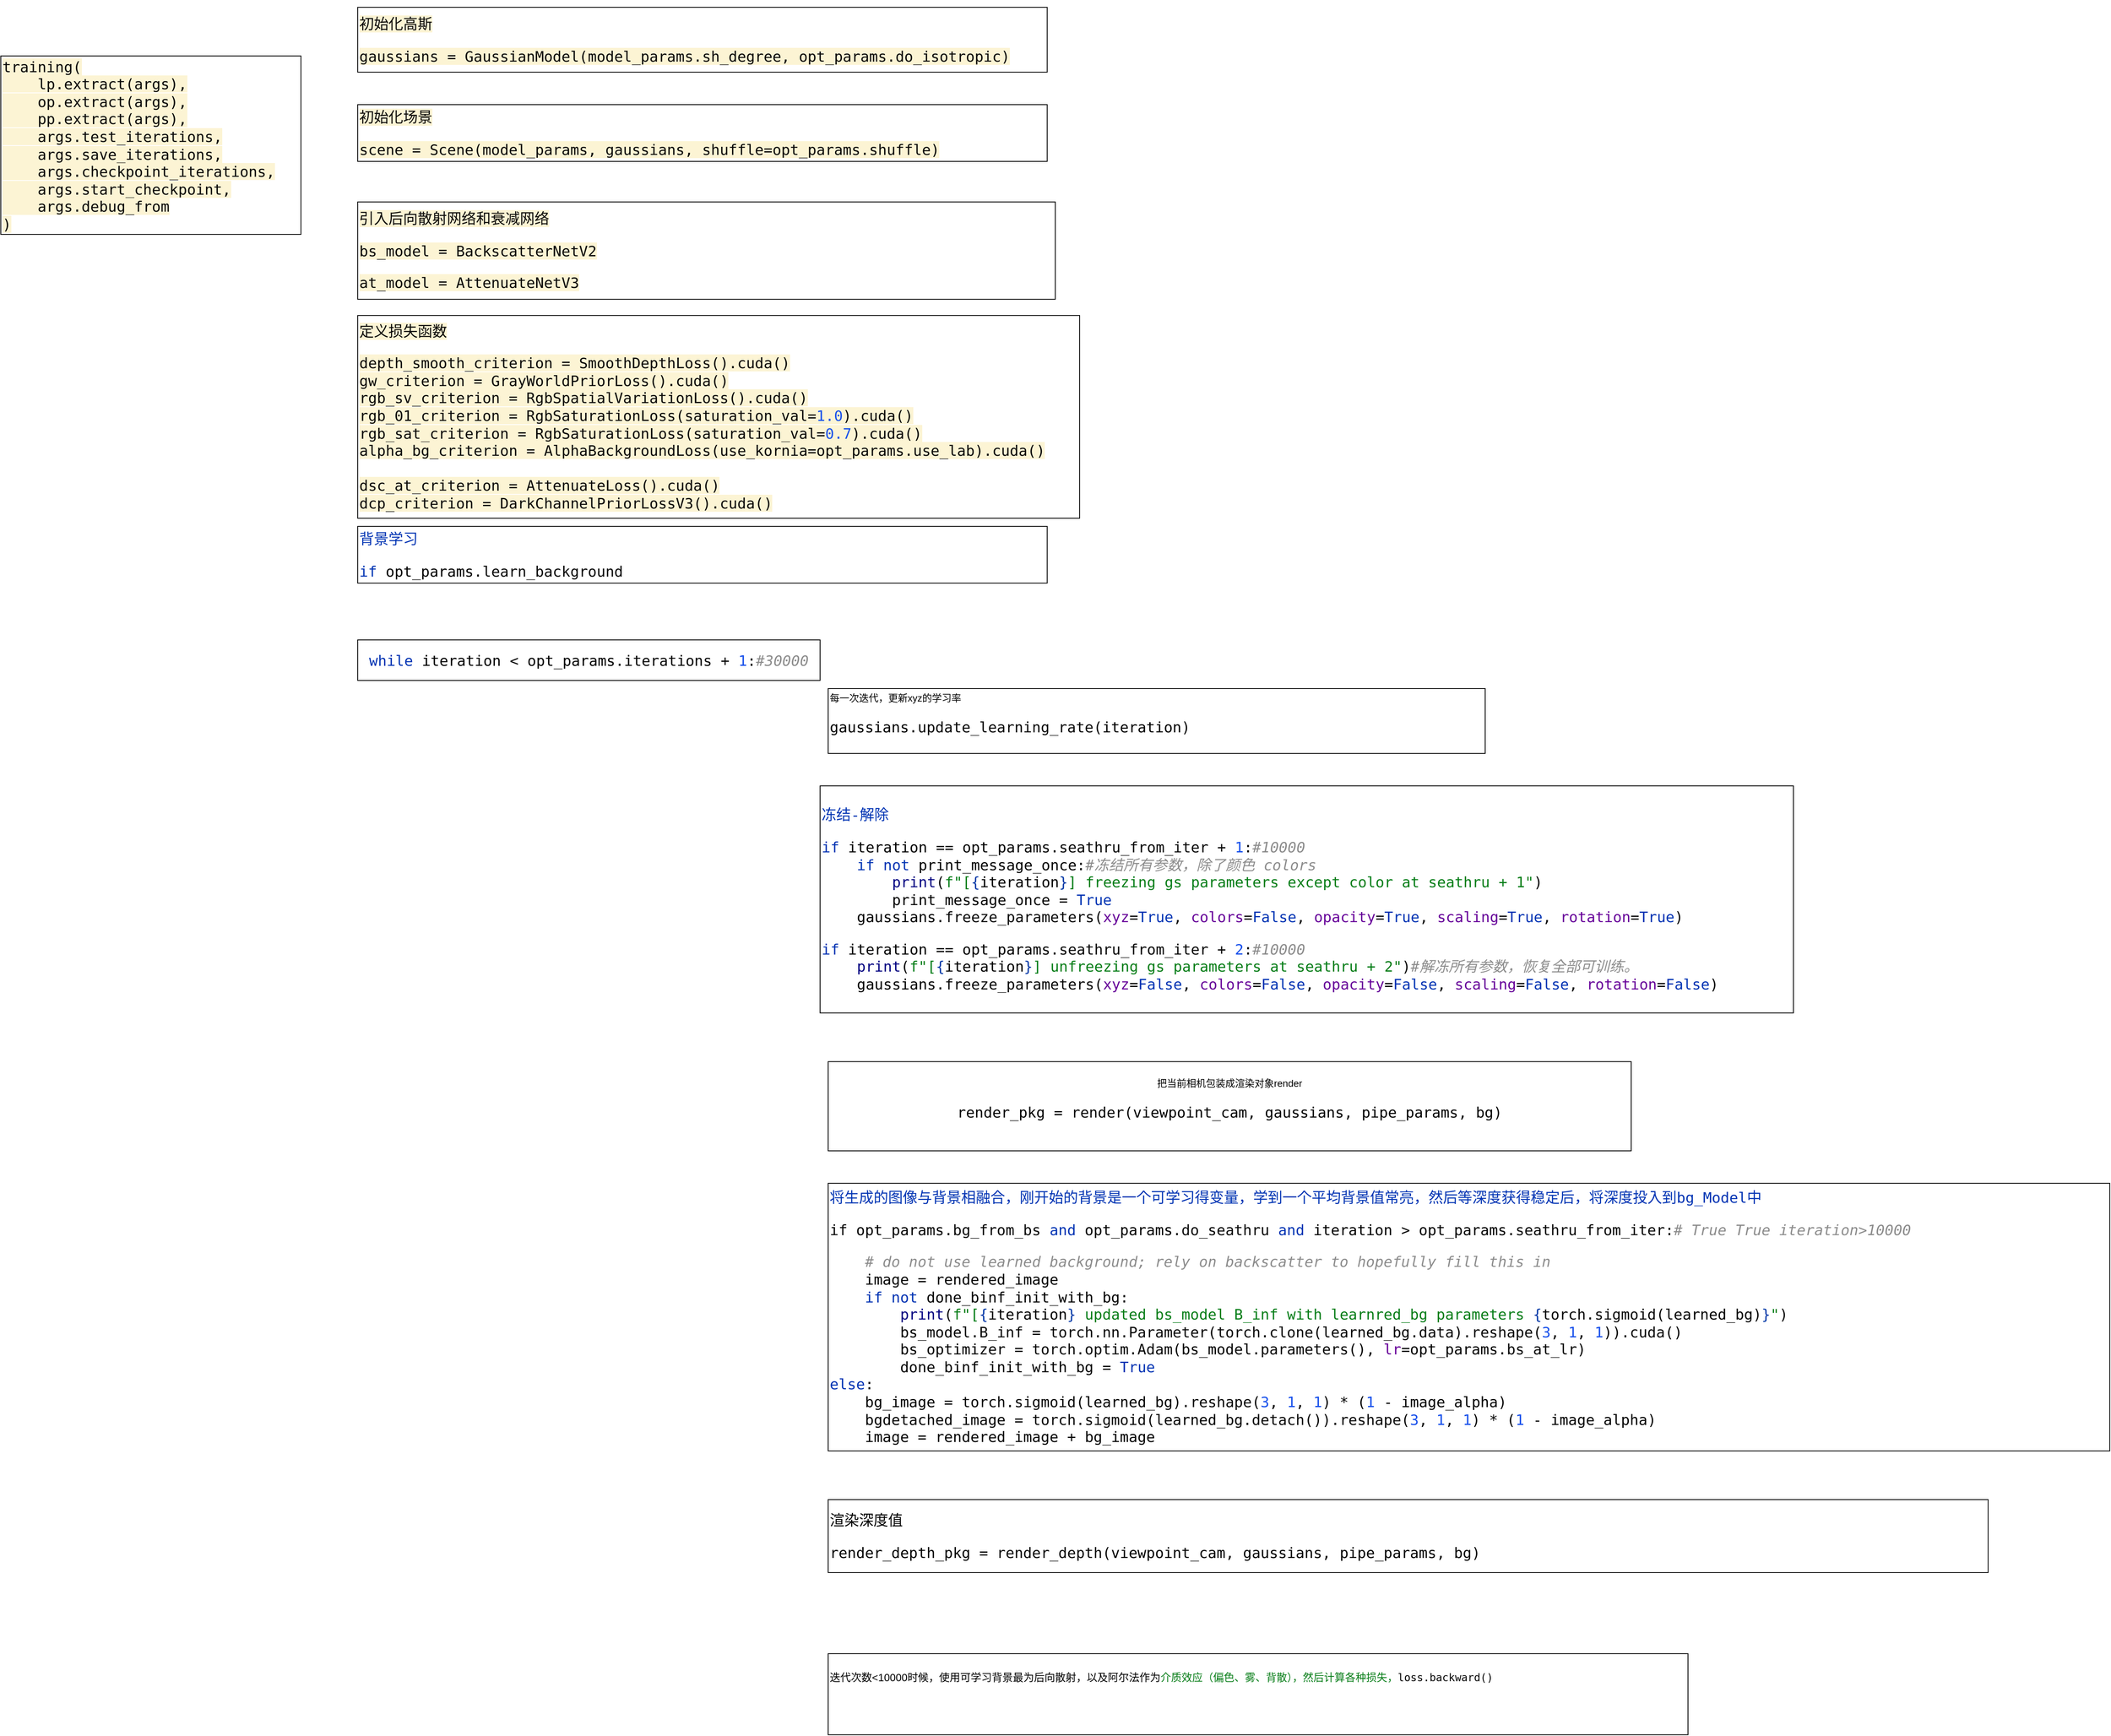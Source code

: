 <mxfile version="28.0.7">
  <diagram name="Page-1" id="SxBxlb1N_tmzn9J95kwx">
    <mxGraphModel dx="2874" dy="1158" grid="1" gridSize="10" guides="1" tooltips="1" connect="1" arrows="1" fold="1" page="1" pageScale="1" pageWidth="5000" pageHeight="10000" math="0" shadow="0">
      <root>
        <mxCell id="0" />
        <mxCell id="1" parent="0" />
        <mxCell id="eSRTpMrdN1vt4MDyCHNU-1" value="&lt;div style=&quot;background-color:#ffffff;color:#080808&quot;&gt;&lt;pre style=&quot;font-family:&#39;JetBrains Mono&#39;,monospace;font-size:13.5pt;&quot;&gt;&lt;span style=&quot;background-color:#fcf4d4;&quot;&gt;training(&lt;br&gt;&lt;/span&gt;&lt;span style=&quot;background-color:#fcf4d4;&quot;&gt;    lp.extract(args),&lt;br&gt;&lt;/span&gt;&lt;span style=&quot;background-color:#fcf4d4;&quot;&gt;    op.extract(args),&lt;br&gt;&lt;/span&gt;&lt;span style=&quot;background-color:#fcf4d4;&quot;&gt;    pp.extract(args),&lt;br&gt;&lt;/span&gt;&lt;span style=&quot;background-color:#fcf4d4;&quot;&gt;    args.test_iterations,&lt;br&gt;&lt;/span&gt;&lt;span style=&quot;background-color:#fcf4d4;&quot;&gt;    args.save_iterations,&lt;br&gt;&lt;/span&gt;&lt;span style=&quot;background-color:#fcf4d4;&quot;&gt;    args.checkpoint_iterations,&lt;br&gt;&lt;/span&gt;&lt;span style=&quot;background-color:#fcf4d4;&quot;&gt;    args.start_checkpoint,&lt;br&gt;&lt;/span&gt;&lt;span style=&quot;background-color:#fcf4d4;&quot;&gt;    args.debug_from&lt;br&gt;&lt;/span&gt;&lt;span style=&quot;background-color:#fcf4d4;&quot;&gt;)&lt;/span&gt;&lt;/pre&gt;&lt;/div&gt;" style="rounded=0;whiteSpace=wrap;html=1;align=left;" parent="1" vertex="1">
          <mxGeometry x="50" y="160" width="370" height="220" as="geometry" />
        </mxCell>
        <mxCell id="6eUgvTbDQXa9HMW_hPvF-1" value="&lt;div style=&quot;color: rgb(8, 8, 8); background-color: rgb(255, 255, 255);&quot;&gt;&lt;pre style=&quot;font-family: &amp;quot;JetBrains Mono&amp;quot;, monospace; font-size: 13.5pt;&quot;&gt;&lt;span style=&quot;background-color: rgb(252, 244, 212);&quot;&gt;初始化高斯&lt;/span&gt;&lt;/pre&gt;&lt;pre style=&quot;background-color: light-dark(rgb(255, 255, 255), rgb(18, 18, 18)); font-family: &amp;quot;JetBrains Mono&amp;quot;, monospace; font-size: 13.5pt;&quot;&gt;&lt;span style=&quot;background-color: rgb(252, 244, 212);&quot;&gt;gaussians = GaussianModel(model_params.sh_degree, opt_params.do_isotropic)&lt;/span&gt;&lt;span style=&quot;color: rgb(140, 140, 140); background-color: rgb(252, 244, 212); font-style: italic;&quot;&gt;&lt;br&gt;&lt;/span&gt;&lt;/pre&gt;&lt;/div&gt;" style="rounded=0;whiteSpace=wrap;html=1;align=left;" vertex="1" parent="1">
          <mxGeometry x="490" y="100" width="850" height="80" as="geometry" />
        </mxCell>
        <mxCell id="6eUgvTbDQXa9HMW_hPvF-2" value="&lt;div style=&quot;background-color: rgb(255, 255, 255); color: rgb(8, 8, 8);&quot;&gt;&lt;pre style=&quot;font-family:&#39;JetBrains Mono&#39;,monospace;font-size:13.5pt;&quot;&gt;&lt;span style=&quot;background-color: rgb(252, 244, 212);&quot;&gt;初始化场景&lt;/span&gt;&lt;/pre&gt;&lt;pre style=&quot;font-family:&#39;JetBrains Mono&#39;,monospace;font-size:13.5pt;&quot;&gt;&lt;span style=&quot;background-color: rgb(252, 244, 212);&quot;&gt;scene = Scene(model_params, gaussians, shuffle=opt_params.shuffle)&lt;/span&gt;&lt;/pre&gt;&lt;/div&gt;" style="rounded=0;whiteSpace=wrap;html=1;align=left;" vertex="1" parent="1">
          <mxGeometry x="490" y="220" width="850" height="70" as="geometry" />
        </mxCell>
        <mxCell id="6eUgvTbDQXa9HMW_hPvF-3" value="&lt;div style=&quot;color: rgb(8, 8, 8); background-color: rgb(255, 255, 255);&quot;&gt;&lt;pre style=&quot;font-family: &amp;quot;JetBrains Mono&amp;quot;, monospace; font-size: 13.5pt;&quot;&gt;&lt;span style=&quot;background-color: rgb(252, 244, 212);&quot;&gt;引入后向散射网络和衰减网络&lt;/span&gt;&lt;/pre&gt;&lt;pre style=&quot;background-color: light-dark(rgb(255, 255, 255), rgb(18, 18, 18)); font-family: &amp;quot;JetBrains Mono&amp;quot;, monospace; font-size: 13.5pt;&quot;&gt;&lt;span style=&quot;background-color: rgb(252, 244, 212);&quot;&gt;bs_model = BackscatterNetV2&lt;/span&gt;&lt;/pre&gt;&lt;pre style=&quot;background-color: light-dark(rgb(255, 255, 255), rgb(18, 18, 18)); font-family: &amp;quot;JetBrains Mono&amp;quot;, monospace; font-size: 13.5pt;&quot;&gt;&lt;span style=&quot;background-color: rgb(252, 244, 212);&quot;&gt;at_model = AttenuateNetV3&lt;/span&gt;&lt;/pre&gt;&lt;/div&gt;" style="rounded=0;whiteSpace=wrap;html=1;align=left;" vertex="1" parent="1">
          <mxGeometry x="490" y="340" width="860" height="120" as="geometry" />
        </mxCell>
        <mxCell id="6eUgvTbDQXa9HMW_hPvF-4" value="&lt;div style=&quot;background-color: rgb(255, 255, 255); color: rgb(8, 8, 8);&quot;&gt;&lt;pre style=&quot;font-family:&#39;JetBrains Mono&#39;,monospace;font-size:13.5pt;&quot;&gt;&lt;span style=&quot;background-color: rgb(252, 244, 212);&quot;&gt;定义损失函数&lt;/span&gt;&lt;/pre&gt;&lt;pre style=&quot;font-family:&#39;JetBrains Mono&#39;,monospace;font-size:13.5pt;&quot;&gt;&lt;span style=&quot;background-color: rgb(252, 244, 212);&quot;&gt;depth_smooth_criterion = SmoothDepthLoss().cuda()&lt;br&gt;&lt;/span&gt;&lt;span style=&quot;background-color: rgb(252, 244, 212);&quot;&gt;gw_criterion = GrayWorldPriorLoss().cuda()&lt;br&gt;&lt;/span&gt;&lt;span style=&quot;background-color: rgb(252, 244, 212);&quot;&gt;rgb_sv_criterion = RgbSpatialVariationLoss().cuda()&lt;br&gt;&lt;/span&gt;&lt;span style=&quot;background-color: rgb(252, 244, 212);&quot;&gt;rgb_01_criterion = RgbSaturationLoss(saturation_val=&lt;/span&gt;&lt;span style=&quot;color: rgb(23, 80, 235); background-color: rgb(252, 244, 212);&quot;&gt;1.0&lt;/span&gt;&lt;span style=&quot;background-color: rgb(252, 244, 212);&quot;&gt;).cuda()&lt;br&gt;&lt;/span&gt;&lt;span style=&quot;background-color: rgb(252, 244, 212);&quot;&gt;rgb_sat_criterion = RgbSaturationLoss(saturation_val=&lt;/span&gt;&lt;span style=&quot;color: rgb(23, 80, 235); background-color: rgb(252, 244, 212);&quot;&gt;0.7&lt;/span&gt;&lt;span style=&quot;background-color: rgb(252, 244, 212);&quot;&gt;).cuda()&lt;br&gt;&lt;/span&gt;&lt;span style=&quot;background-color: rgb(252, 244, 212);&quot;&gt;alpha_bg_criterion = AlphaBackgroundLoss(use_kornia=opt_params.use_lab).cuda()&lt;br&gt;&lt;/span&gt;&lt;span style=&quot;background-color: rgb(252, 244, 212);&quot;&gt;&lt;br&gt;&lt;/span&gt;&lt;span style=&quot;background-color: rgb(252, 244, 212);&quot;&gt;dsc_at_criterion = AttenuateLoss().cuda()&lt;br&gt;&lt;/span&gt;&lt;span style=&quot;background-color: rgb(252, 244, 212);&quot;&gt;dcp_criterion = DarkChannelPriorLossV3().cuda()&lt;/span&gt;&lt;/pre&gt;&lt;/div&gt;" style="rounded=0;whiteSpace=wrap;html=1;align=left;" vertex="1" parent="1">
          <mxGeometry x="490" y="480" width="890" height="250" as="geometry" />
        </mxCell>
        <mxCell id="6eUgvTbDQXa9HMW_hPvF-5" value="&lt;div style=&quot;background-color: rgb(255, 255, 255); color: rgb(8, 8, 8);&quot;&gt;&lt;pre style=&quot;font-family: &amp;quot;JetBrains Mono&amp;quot;, monospace; font-size: 13.5pt;&quot;&gt;&lt;font color=&quot;#0033b3&quot;&gt;背景学习&lt;/font&gt;&lt;/pre&gt;&lt;pre style=&quot;color: light-dark(rgb(8, 8, 8), rgb(230, 230, 230)); font-family: &amp;quot;JetBrains Mono&amp;quot;, monospace; font-size: 13.5pt;&quot;&gt;&lt;span style=&quot;color: rgb(0, 51, 179);&quot;&gt;if &lt;/span&gt;&lt;span style=&quot;color: rgb(0, 0, 0);&quot;&gt;opt_params&lt;/span&gt;.learn_background&lt;/pre&gt;&lt;/div&gt;" style="rounded=0;whiteSpace=wrap;html=1;align=left;" vertex="1" parent="1">
          <mxGeometry x="490" y="740" width="850" height="70" as="geometry" />
        </mxCell>
        <mxCell id="6eUgvTbDQXa9HMW_hPvF-6" value="&lt;div style=&quot;background-color:#ffffff;color:#080808&quot;&gt;&lt;pre style=&quot;font-family:&#39;JetBrains Mono&#39;,monospace;font-size:13.5pt;&quot;&gt;&lt;span style=&quot;color:#0033b3;&quot;&gt;while &lt;/span&gt;&lt;span style=&quot;color:#000000;&quot;&gt;iteration &lt;/span&gt;&amp;lt; &lt;span style=&quot;color:#000000;&quot;&gt;opt_params&lt;/span&gt;.iterations + &lt;span style=&quot;color:#1750eb;&quot;&gt;1&lt;/span&gt;:&lt;span style=&quot;color:#8c8c8c;font-style:italic;&quot;&gt;#30000&lt;/span&gt;&lt;/pre&gt;&lt;/div&gt;" style="rounded=0;whiteSpace=wrap;html=1;" vertex="1" parent="1">
          <mxGeometry x="490" y="880" width="570" height="50" as="geometry" />
        </mxCell>
        <mxCell id="6eUgvTbDQXa9HMW_hPvF-7" value="每一次迭代，更新xyz的学习率&lt;div&gt;&lt;div style=&quot;background-color:#ffffff;color:#080808&quot;&gt;&lt;pre style=&quot;font-family:&#39;JetBrains Mono&#39;,monospace;font-size:13.5pt;&quot;&gt;&lt;div&gt;&lt;pre style=&quot;font-family:&#39;JetBrains Mono&#39;,monospace;font-size:13.5pt;&quot;&gt;&lt;span style=&quot;color:#000000;&quot;&gt;gaussians&lt;/span&gt;.update_learning_rate(&lt;span style=&quot;color:#000000;&quot;&gt;iteration&lt;/span&gt;)&lt;br&gt;&lt;/pre&gt;&lt;/div&gt;&lt;/pre&gt;&lt;/div&gt;&lt;/div&gt;" style="rounded=0;whiteSpace=wrap;html=1;align=left;" vertex="1" parent="1">
          <mxGeometry x="1070" y="940" width="810" height="80" as="geometry" />
        </mxCell>
        <mxCell id="6eUgvTbDQXa9HMW_hPvF-8" value="&lt;div style=&quot;background-color: rgb(255, 255, 255); color: rgb(8, 8, 8);&quot;&gt;&lt;pre style=&quot;font-family: &amp;quot;JetBrains Mono&amp;quot;, monospace; font-size: 13.5pt;&quot;&gt;&lt;font color=&quot;#0033b3&quot;&gt;冻结-解除&lt;span style=&quot;white-space: pre;&quot;&gt;&#x9;&lt;/span&gt;&lt;/font&gt;&lt;/pre&gt;&lt;pre style=&quot;color: light-dark(rgb(8, 8, 8), rgb(230, 230, 230)); font-family: &amp;quot;JetBrains Mono&amp;quot;, monospace; font-size: 13.5pt;&quot;&gt;&lt;span style=&quot;color: rgb(0, 51, 179);&quot;&gt;if &lt;/span&gt;&lt;span style=&quot;color: rgb(0, 0, 0);&quot;&gt;iteration &lt;/span&gt;== &lt;span style=&quot;color: rgb(0, 0, 0);&quot;&gt;opt_params&lt;/span&gt;.seathru_from_iter + &lt;span style=&quot;color: rgb(23, 80, 235);&quot;&gt;1&lt;/span&gt;:&lt;span style=&quot;color: rgb(140, 140, 140); font-style: italic;&quot;&gt;#10000&lt;br&gt;&lt;/span&gt;&lt;span style=&quot;color: rgb(140, 140, 140); font-style: italic;&quot;&gt;    &lt;/span&gt;&lt;span style=&quot;color: rgb(0, 51, 179);&quot;&gt;if not &lt;/span&gt;&lt;span style=&quot;color: rgb(0, 0, 0);&quot;&gt;print_message_once&lt;/span&gt;:&lt;span style=&quot;color: rgb(140, 140, 140); font-style: italic;&quot;&gt;#&lt;/span&gt;&lt;span style=&quot;color: rgb(140, 140, 140); font-style: italic; font-family: &amp;quot;DejaVu Sans Mono&amp;quot;, monospace;&quot;&gt;冻结所有参数，除了颜色&lt;/span&gt;&lt;span style=&quot;color: rgb(140, 140, 140); font-style: italic;&quot;&gt; colors&lt;br&gt;&lt;/span&gt;&lt;span style=&quot;color: rgb(140, 140, 140); font-style: italic;&quot;&gt;        &lt;/span&gt;&lt;span style=&quot;color: rgb(0, 0, 128);&quot;&gt;print&lt;/span&gt;(&lt;span style=&quot;color: rgb(6, 125, 23);&quot;&gt;f&quot;[&lt;/span&gt;&lt;span style=&quot;color: rgb(0, 55, 166);&quot;&gt;{&lt;/span&gt;&lt;span style=&quot;color: rgb(0, 0, 0);&quot;&gt;iteration&lt;/span&gt;&lt;span style=&quot;color: rgb(0, 55, 166);&quot;&gt;}&lt;/span&gt;&lt;span style=&quot;color: rgb(6, 125, 23);&quot;&gt;] freezing gs parameters except color at seathru + 1&quot;&lt;/span&gt;)&lt;br&gt;        &lt;span style=&quot;color: rgb(0, 0, 0);&quot;&gt;print_message_once &lt;/span&gt;= &lt;span style=&quot;color: rgb(0, 51, 179);&quot;&gt;True&lt;br&gt;&lt;/span&gt;&lt;span style=&quot;color: rgb(0, 51, 179);&quot;&gt;    &lt;/span&gt;&lt;span style=&quot;color: rgb(0, 0, 0);&quot;&gt;gaussians&lt;/span&gt;.freeze_parameters(&lt;span style=&quot;color: rgb(102, 0, 153);&quot;&gt;xyz&lt;/span&gt;=&lt;span style=&quot;color: rgb(0, 51, 179);&quot;&gt;True&lt;/span&gt;, &lt;span style=&quot;color: rgb(102, 0, 153);&quot;&gt;colors&lt;/span&gt;=&lt;span style=&quot;color: rgb(0, 51, 179);&quot;&gt;False&lt;/span&gt;, &lt;span style=&quot;color: rgb(102, 0, 153);&quot;&gt;opacity&lt;/span&gt;=&lt;span style=&quot;color: rgb(0, 51, 179);&quot;&gt;True&lt;/span&gt;, &lt;span style=&quot;color: rgb(102, 0, 153);&quot;&gt;scaling&lt;/span&gt;=&lt;span style=&quot;color: rgb(0, 51, 179);&quot;&gt;True&lt;/span&gt;, &lt;span style=&quot;color: rgb(102, 0, 153);&quot;&gt;rotation&lt;/span&gt;=&lt;span style=&quot;color: rgb(0, 51, 179);&quot;&gt;True&lt;/span&gt;)&lt;/pre&gt;&lt;pre style=&quot;color: light-dark(rgb(8, 8, 8), rgb(230, 230, 230)); font-family: &amp;quot;JetBrains Mono&amp;quot;, monospace; font-size: 13.5pt;&quot;&gt;&lt;div&gt;&lt;pre style=&quot;font-family:&#39;JetBrains Mono&#39;,monospace;font-size:13.5pt;&quot;&gt;&lt;span style=&quot;color:#0033b3;&quot;&gt;if &lt;/span&gt;&lt;span style=&quot;color:#000000;&quot;&gt;iteration &lt;/span&gt;== &lt;span style=&quot;color:#000000;&quot;&gt;opt_params&lt;/span&gt;.seathru_from_iter + &lt;span style=&quot;color:#1750eb;&quot;&gt;2&lt;/span&gt;:&lt;span style=&quot;color:#8c8c8c;font-style:italic;&quot;&gt;#10000&lt;br&gt;&lt;/span&gt;&lt;span style=&quot;color:#8c8c8c;font-style:italic;&quot;&gt;    &lt;/span&gt;&lt;span style=&quot;color:#000080;&quot;&gt;print&lt;/span&gt;(&lt;span style=&quot;color:#067d17;&quot;&gt;f&quot;[&lt;/span&gt;&lt;span style=&quot;color:#0037a6;&quot;&gt;{&lt;/span&gt;&lt;span style=&quot;color:#000000;&quot;&gt;iteration&lt;/span&gt;&lt;span style=&quot;color:#0037a6;&quot;&gt;}&lt;/span&gt;&lt;span style=&quot;color:#067d17;&quot;&gt;] unfreezing gs parameters at seathru + 2&quot;&lt;/span&gt;)&lt;span style=&quot;color:#8c8c8c;font-style:italic;&quot;&gt;#&lt;/span&gt;&lt;span style=&quot;color:#8c8c8c;font-style:italic;font-family:&#39;DejaVu Sans Mono&#39;,monospace;&quot;&gt;解冻所有参数，恢复全部可训练。&lt;br&gt;&lt;/span&gt;&lt;span style=&quot;color:#8c8c8c;font-style:italic;font-family:&#39;DejaVu Sans Mono&#39;,monospace;&quot;&gt;    &lt;/span&gt;&lt;span style=&quot;color:#000000;&quot;&gt;gaussians&lt;/span&gt;.freeze_parameters(&lt;span style=&quot;color:#660099;&quot;&gt;xyz&lt;/span&gt;=&lt;span style=&quot;color:#0033b3;&quot;&gt;False&lt;/span&gt;, &lt;span style=&quot;color:#660099;&quot;&gt;colors&lt;/span&gt;=&lt;span style=&quot;color:#0033b3;&quot;&gt;False&lt;/span&gt;, &lt;span style=&quot;color:#660099;&quot;&gt;opacity&lt;/span&gt;=&lt;span style=&quot;color:#0033b3;&quot;&gt;False&lt;/span&gt;, &lt;span style=&quot;color:#660099;&quot;&gt;scaling&lt;/span&gt;=&lt;span style=&quot;color:#0033b3;&quot;&gt;False&lt;/span&gt;, &lt;span style=&quot;color:#660099;&quot;&gt;rotation&lt;/span&gt;=&lt;span style=&quot;color:#0033b3;&quot;&gt;False&lt;/span&gt;)&lt;/pre&gt;&lt;/div&gt;&lt;/pre&gt;&lt;/div&gt;" style="rounded=0;whiteSpace=wrap;html=1;align=left;" vertex="1" parent="1">
          <mxGeometry x="1060" y="1060" width="1200" height="280" as="geometry" />
        </mxCell>
        <mxCell id="6eUgvTbDQXa9HMW_hPvF-9" value="把当前相机包装成渲染对象render&lt;div&gt;&lt;div style=&quot;background-color:#ffffff;color:#080808&quot;&gt;&lt;pre style=&quot;font-family:&#39;JetBrains Mono&#39;,monospace;font-size:13.5pt;&quot;&gt;&lt;span style=&quot;color:#000000;&quot;&gt;render_pkg &lt;/span&gt;= render(&lt;span style=&quot;color:#000000;&quot;&gt;viewpoint_cam&lt;/span&gt;, &lt;span style=&quot;color:#000000;&quot;&gt;gaussians&lt;/span&gt;, &lt;span style=&quot;color:#000000;&quot;&gt;pipe_params&lt;/span&gt;, &lt;span style=&quot;color:#000000;&quot;&gt;bg&lt;/span&gt;)&lt;/pre&gt;&lt;/div&gt;&lt;/div&gt;" style="rounded=0;whiteSpace=wrap;html=1;" vertex="1" parent="1">
          <mxGeometry x="1070" y="1400" width="990" height="110" as="geometry" />
        </mxCell>
        <mxCell id="6eUgvTbDQXa9HMW_hPvF-10" value="&lt;div style=&quot;background-color: rgb(255, 255, 255); color: rgb(8, 8, 8);&quot;&gt;&lt;pre style=&quot;font-family:&#39;JetBrains Mono&#39;,monospace;font-size:13.5pt;&quot;&gt;&lt;span style=&quot;color: rgb(0, 51, 179);&quot;&gt;将生成的图像与背景相融合，刚开始的背景是一个可学习得变量，学到一个平均背景值常亮，然后等深度获得稳定后，将深度投入到bg_Model中&lt;/span&gt;&lt;/pre&gt;&lt;pre style=&quot;font-family:&#39;JetBrains Mono&#39;,monospace;font-size:13.5pt;&quot;&gt;if &lt;span style=&quot;font-size: 13.5pt; background-color: light-dark(rgb(255, 255, 255), rgb(18, 18, 18)); white-space: normal; color: rgb(0, 0, 0);&quot;&gt;opt_params&lt;/span&gt;&lt;span style=&quot;font-size: 13.5pt; background-color: light-dark(rgb(255, 255, 255), rgb(18, 18, 18)); color: light-dark(rgb(8, 8, 8), rgb(230, 230, 230)); white-space: normal;&quot;&gt;.bg_from_bs &lt;/span&gt;&lt;span style=&quot;font-size: 13.5pt; background-color: light-dark(rgb(255, 255, 255), rgb(18, 18, 18)); white-space: normal; color: rgb(0, 51, 179);&quot;&gt;and &lt;/span&gt;&lt;span style=&quot;font-size: 13.5pt; background-color: light-dark(rgb(255, 255, 255), rgb(18, 18, 18)); white-space: normal; color: rgb(0, 0, 0);&quot;&gt;opt_params&lt;/span&gt;&lt;span style=&quot;font-size: 13.5pt; background-color: light-dark(rgb(255, 255, 255), rgb(18, 18, 18)); color: light-dark(rgb(8, 8, 8), rgb(230, 230, 230)); white-space: normal;&quot;&gt;.do_seathru &lt;/span&gt;&lt;span style=&quot;font-size: 13.5pt; background-color: light-dark(rgb(255, 255, 255), rgb(18, 18, 18)); white-space: normal; color: rgb(0, 51, 179);&quot;&gt;and &lt;/span&gt;&lt;span style=&quot;font-size: 13.5pt; background-color: light-dark(rgb(255, 255, 255), rgb(18, 18, 18)); white-space: normal; color: rgb(0, 0, 0);&quot;&gt;iteration &lt;/span&gt;&lt;span style=&quot;font-size: 13.5pt; background-color: light-dark(rgb(255, 255, 255), rgb(18, 18, 18)); color: light-dark(rgb(8, 8, 8), rgb(230, 230, 230)); white-space: normal;&quot;&gt;&amp;gt; &lt;/span&gt;&lt;span style=&quot;font-size: 13.5pt; background-color: light-dark(rgb(255, 255, 255), rgb(18, 18, 18)); white-space: normal; color: rgb(0, 0, 0);&quot;&gt;opt_params&lt;/span&gt;&lt;span style=&quot;font-size: 13.5pt; background-color: light-dark(rgb(255, 255, 255), rgb(18, 18, 18)); color: light-dark(rgb(8, 8, 8), rgb(230, 230, 230)); white-space: normal;&quot;&gt;.seathru_from_iter:&lt;/span&gt;&lt;span style=&quot;font-size: 13.5pt; background-color: light-dark(rgb(255, 255, 255), rgb(18, 18, 18)); white-space: normal; color: rgb(140, 140, 140); font-style: italic;&quot;&gt;# True True iteration&amp;gt;10000&lt;/span&gt;&lt;/pre&gt;&lt;pre style=&quot;font-family:&#39;JetBrains Mono&#39;,monospace;font-size:13.5pt;&quot;&gt;&lt;span style=&quot;color: rgb(140, 140, 140); font-style: italic;&quot;&gt;    # do not use learned background; rely on backscatter to hopefully fill this in&lt;br&gt;&lt;/span&gt;&lt;span style=&quot;color: rgb(140, 140, 140); font-style: italic;&quot;&gt;    &lt;/span&gt;&lt;span style=&quot;color: rgb(0, 0, 0);&quot;&gt;image &lt;/span&gt;= &lt;span style=&quot;color: rgb(0, 0, 0);&quot;&gt;rendered_image&lt;br&gt;&lt;/span&gt;&lt;span style=&quot;color: rgb(0, 0, 0);&quot;&gt;    &lt;/span&gt;&lt;span style=&quot;color: rgb(0, 51, 179);&quot;&gt;if not &lt;/span&gt;&lt;span style=&quot;color: rgb(0, 0, 0);&quot;&gt;done_binf_init_with_bg&lt;/span&gt;:&lt;br&gt;        &lt;span style=&quot;color: rgb(0, 0, 128);&quot;&gt;print&lt;/span&gt;(&lt;span style=&quot;color: rgb(6, 125, 23);&quot;&gt;f&quot;[&lt;/span&gt;&lt;span style=&quot;color: rgb(0, 55, 166);&quot;&gt;{&lt;/span&gt;&lt;span style=&quot;color: rgb(0, 0, 0);&quot;&gt;iteration&lt;/span&gt;&lt;span style=&quot;color: rgb(0, 55, 166);&quot;&gt;}&lt;/span&gt;&lt;span style=&quot;color: rgb(6, 125, 23);&quot;&gt; updated bs_model B_inf with learnred_bg parameters &lt;/span&gt;&lt;span style=&quot;color: rgb(0, 55, 166);&quot;&gt;{&lt;/span&gt;torch.sigmoid(&lt;span style=&quot;color: rgb(0, 0, 0);&quot;&gt;learned_bg&lt;/span&gt;)&lt;span style=&quot;color: rgb(0, 55, 166);&quot;&gt;}&lt;/span&gt;&lt;span style=&quot;color: rgb(6, 125, 23);&quot;&gt;&quot;&lt;/span&gt;)&lt;br&gt;        &lt;span style=&quot;color: rgb(0, 0, 0);&quot;&gt;bs_model&lt;/span&gt;.B_inf = torch.nn.Parameter(torch.clone(&lt;span style=&quot;color: rgb(0, 0, 0);&quot;&gt;learned_bg&lt;/span&gt;.data).reshape(&lt;span style=&quot;color: rgb(23, 80, 235);&quot;&gt;3&lt;/span&gt;, &lt;span style=&quot;color: rgb(23, 80, 235);&quot;&gt;1&lt;/span&gt;, &lt;span style=&quot;color: rgb(23, 80, 235);&quot;&gt;1&lt;/span&gt;)).cuda()&lt;br&gt;        &lt;span style=&quot;color: rgb(0, 0, 0);&quot;&gt;bs_optimizer &lt;/span&gt;= torch.optim.Adam(&lt;span style=&quot;color: rgb(0, 0, 0);&quot;&gt;bs_model&lt;/span&gt;.parameters(), &lt;span style=&quot;color: rgb(102, 0, 153);&quot;&gt;lr&lt;/span&gt;=&lt;span style=&quot;color: rgb(0, 0, 0);&quot;&gt;opt_params&lt;/span&gt;.bs_at_lr)&lt;br&gt;        &lt;span style=&quot;color: rgb(0, 0, 0);&quot;&gt;done_binf_init_with_bg &lt;/span&gt;= &lt;span style=&quot;color: rgb(0, 51, 179);&quot;&gt;True&lt;br&gt;&lt;/span&gt;&lt;span style=&quot;color: rgb(0, 51, 179);&quot;&gt;else&lt;/span&gt;:&lt;br&gt;    &lt;span style=&quot;color: rgb(0, 0, 0);&quot;&gt;bg_image &lt;/span&gt;= torch.sigmoid(&lt;span style=&quot;color: rgb(0, 0, 0);&quot;&gt;learned_bg&lt;/span&gt;).reshape(&lt;span style=&quot;color: rgb(23, 80, 235);&quot;&gt;3&lt;/span&gt;, &lt;span style=&quot;color: rgb(23, 80, 235);&quot;&gt;1&lt;/span&gt;, &lt;span style=&quot;color: rgb(23, 80, 235);&quot;&gt;1&lt;/span&gt;) * (&lt;span style=&quot;color: rgb(23, 80, 235);&quot;&gt;1 &lt;/span&gt;- &lt;span style=&quot;color: rgb(0, 0, 0);&quot;&gt;image_alpha&lt;/span&gt;)&lt;br&gt;    &lt;span style=&quot;color: rgb(0, 0, 0);&quot;&gt;bgdetached_image &lt;/span&gt;= torch.sigmoid(&lt;span style=&quot;color: rgb(0, 0, 0);&quot;&gt;learned_bg&lt;/span&gt;.detach()).reshape(&lt;span style=&quot;color: rgb(23, 80, 235);&quot;&gt;3&lt;/span&gt;, &lt;span style=&quot;color: rgb(23, 80, 235);&quot;&gt;1&lt;/span&gt;, &lt;span style=&quot;color: rgb(23, 80, 235);&quot;&gt;1&lt;/span&gt;) * (&lt;span style=&quot;color: rgb(23, 80, 235);&quot;&gt;1 &lt;/span&gt;- &lt;span style=&quot;color: rgb(0, 0, 0);&quot;&gt;image_alpha&lt;/span&gt;)&lt;br&gt;    &lt;span style=&quot;color: rgb(0, 0, 0);&quot;&gt;image &lt;/span&gt;= &lt;span style=&quot;color: rgb(0, 0, 0);&quot;&gt;rendered_image &lt;/span&gt;+ &lt;span style=&quot;color: rgb(0, 0, 0);&quot;&gt;bg_image&lt;/span&gt;&lt;/pre&gt;&lt;/div&gt;" style="rounded=0;whiteSpace=wrap;html=1;align=left;" vertex="1" parent="1">
          <mxGeometry x="1070" y="1550" width="1580" height="330" as="geometry" />
        </mxCell>
        <mxCell id="6eUgvTbDQXa9HMW_hPvF-11" value="&lt;div style=&quot;background-color: rgb(255, 255, 255); color: rgb(8, 8, 8);&quot;&gt;&lt;pre style=&quot;font-family:&#39;JetBrains Mono&#39;,monospace;font-size:13.5pt;&quot;&gt;&lt;span style=&quot;color: rgb(0, 0, 0);&quot;&gt;渲染深度值&lt;span style=&quot;white-space: pre;&quot;&gt;&#x9;&lt;/span&gt;&lt;/span&gt;&lt;/pre&gt;&lt;pre style=&quot;font-family:&#39;JetBrains Mono&#39;,monospace;font-size:13.5pt;&quot;&gt;&lt;span style=&quot;color: rgb(0, 0, 0);&quot;&gt;render_depth_pkg &lt;/span&gt;= render_depth(&lt;span style=&quot;color: rgb(0, 0, 0);&quot;&gt;viewpoint_cam&lt;/span&gt;, &lt;span style=&quot;color: rgb(0, 0, 0);&quot;&gt;gaussians&lt;/span&gt;, &lt;span style=&quot;color: rgb(0, 0, 0);&quot;&gt;pipe_params&lt;/span&gt;, &lt;span style=&quot;color: rgb(0, 0, 0);&quot;&gt;bg&lt;/span&gt;)&lt;br&gt;&lt;/pre&gt;&lt;/div&gt;" style="rounded=0;whiteSpace=wrap;html=1;align=left;" vertex="1" parent="1">
          <mxGeometry x="1070" y="1940" width="1430" height="90" as="geometry" />
        </mxCell>
        <mxCell id="6eUgvTbDQXa9HMW_hPvF-12" value="迭代次数&amp;lt;10000时候，使用可学习背景最为后向散射，以及阿尔法作为&lt;span style=&quot;color: rgb(6, 125, 23); font-family: &amp;quot;DejaVu Sans Mono&amp;quot;, monospace; background-color: rgb(255, 255, 255);&quot;&gt;介质效应（偏色、雾、背散），然后计算各种损失，&lt;/span&gt;&lt;span style=&quot;font-family: &amp;quot;JetBrains Mono&amp;quot;, monospace; background-color: rgb(255, 255, 255);&quot;&gt;loss&lt;/span&gt;&lt;span style=&quot;font-family: &amp;quot;JetBrains Mono&amp;quot;, monospace; background-color: rgb(255, 255, 255); color: rgb(8, 8, 8);&quot;&gt;.backward()&lt;/span&gt;&lt;div style=&quot;background-color:#ffffff;color:#080808&quot;&gt;&lt;pre style=&quot;font-family: &amp;quot;JetBrains Mono&amp;quot;, monospace;&quot;&gt;&lt;br&gt;&lt;/pre&gt;&lt;/div&gt;" style="rounded=0;whiteSpace=wrap;html=1;fontSize=13;align=left;" vertex="1" parent="1">
          <mxGeometry x="1070" y="2130" width="1060" height="100" as="geometry" />
        </mxCell>
      </root>
    </mxGraphModel>
  </diagram>
</mxfile>
